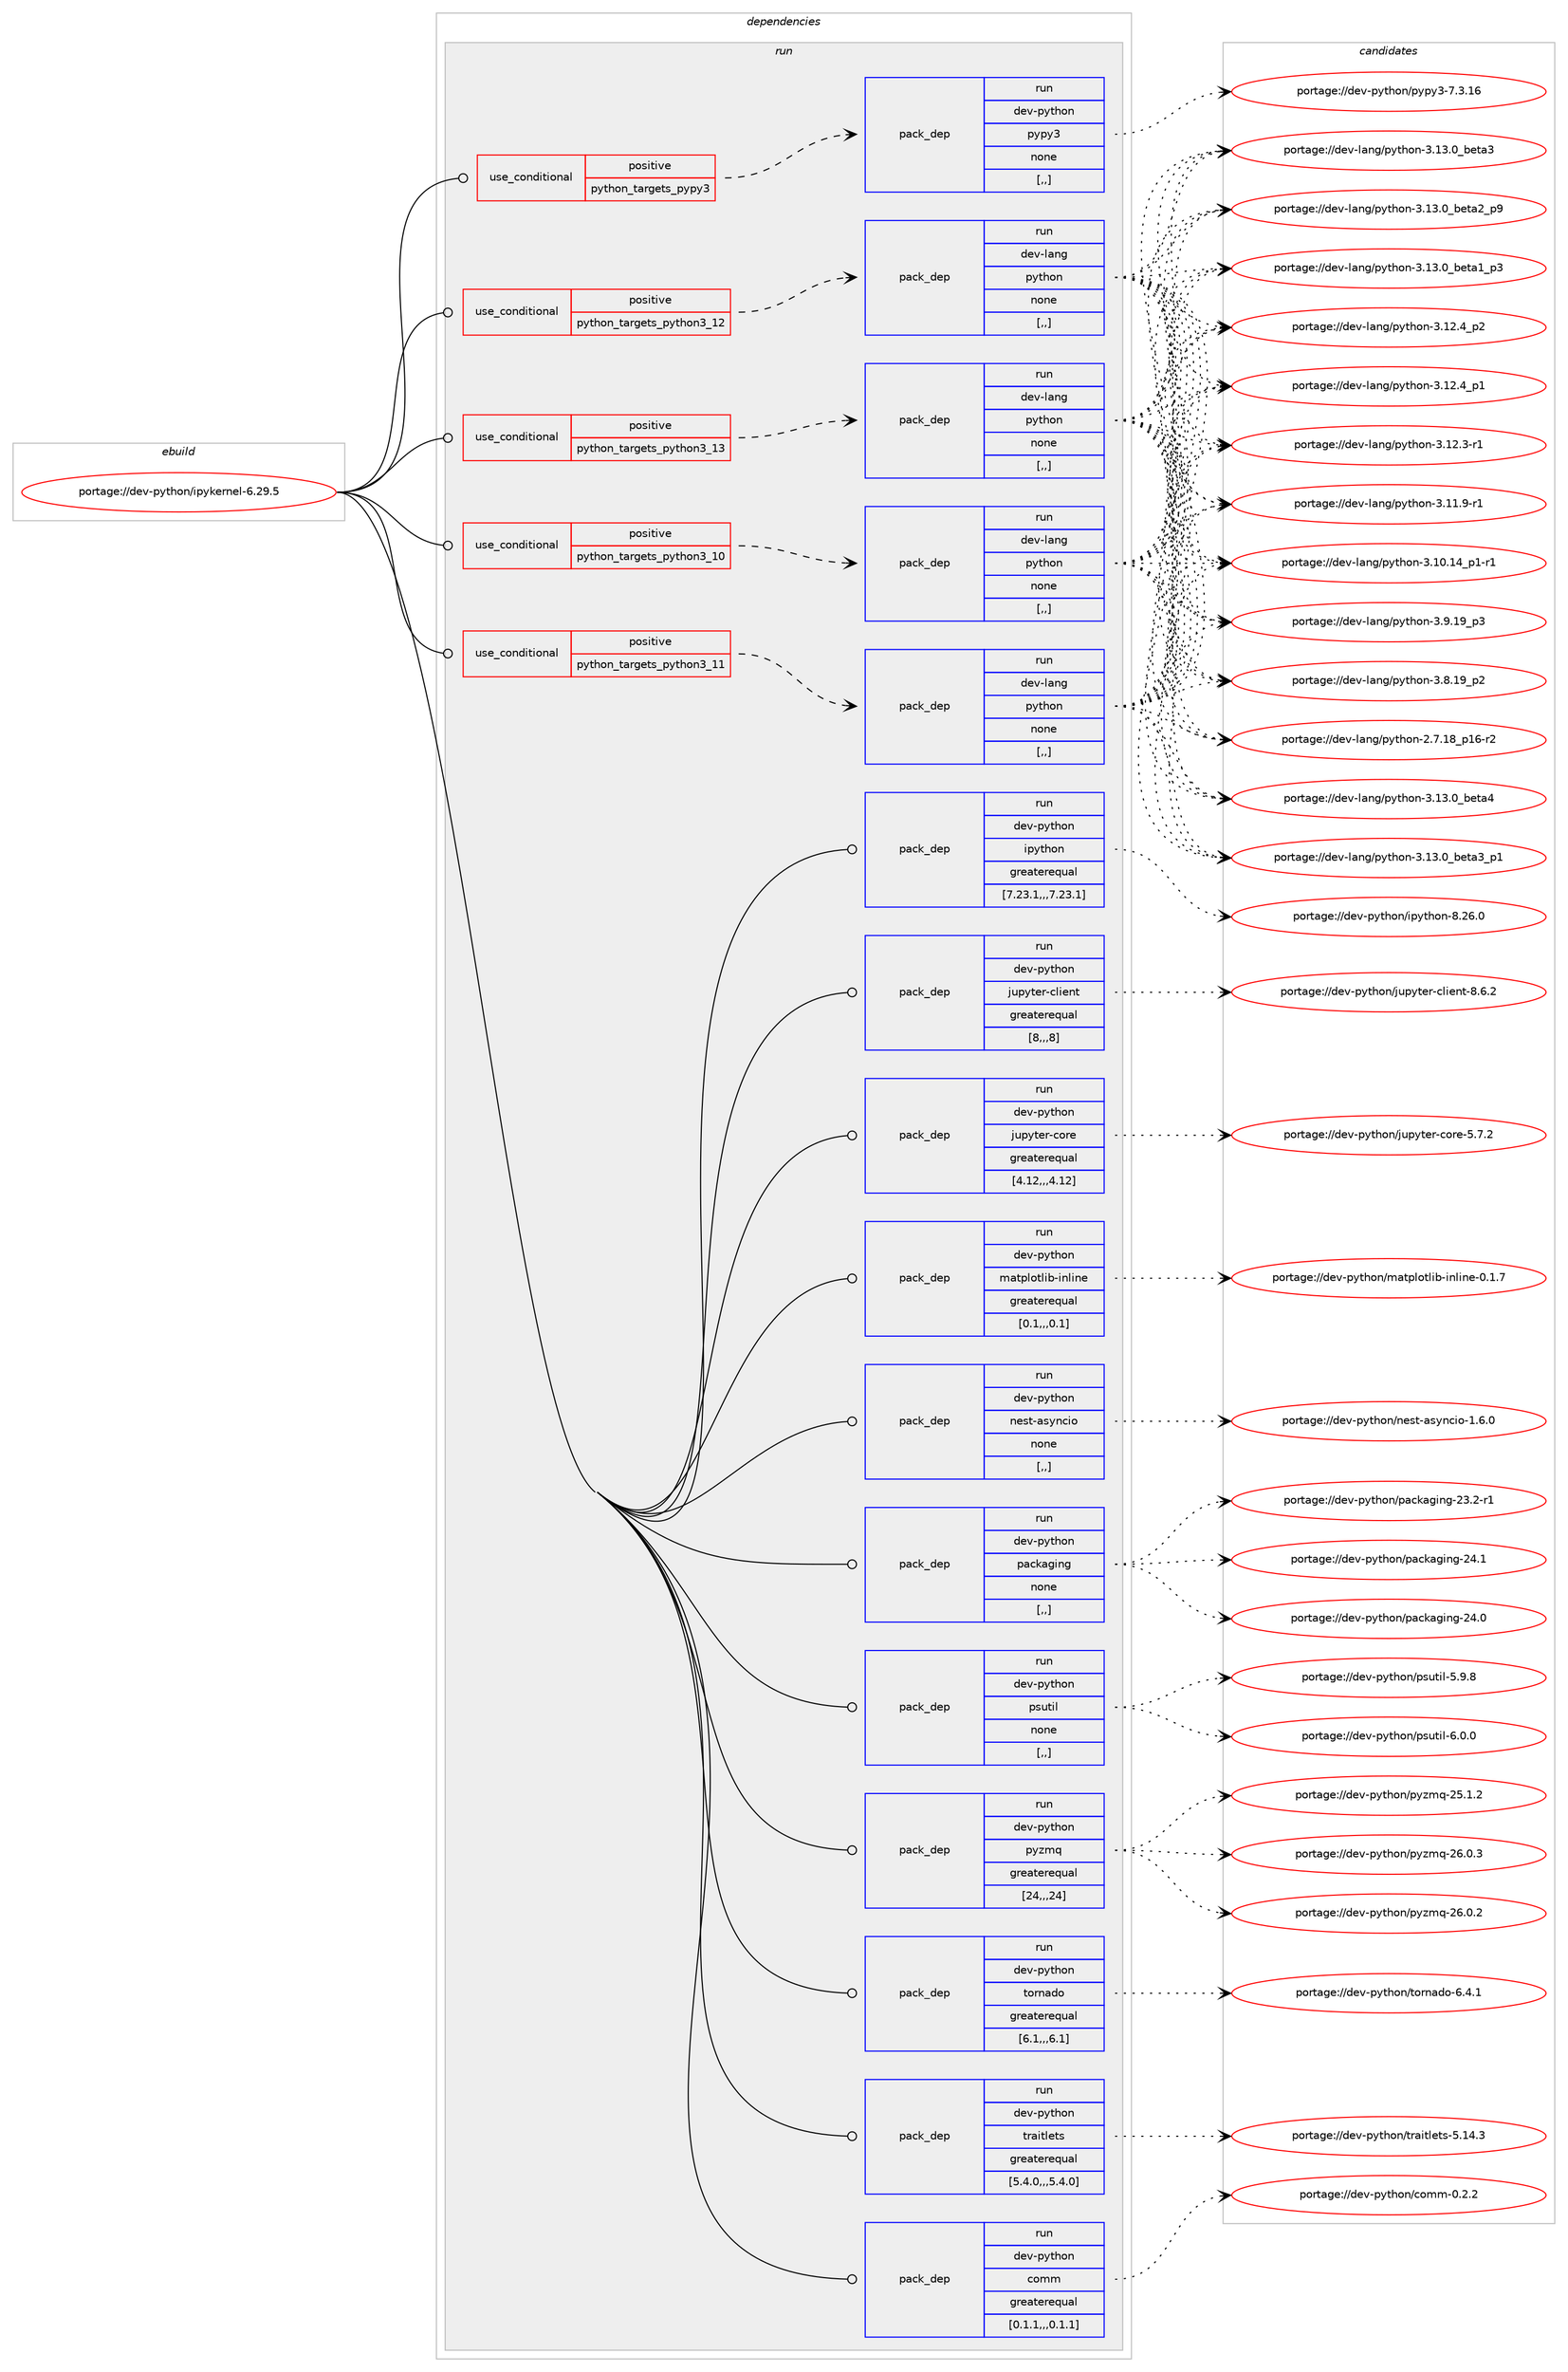 digraph prolog {

# *************
# Graph options
# *************

newrank=true;
concentrate=true;
compound=true;
graph [rankdir=LR,fontname=Helvetica,fontsize=10,ranksep=1.5];#, ranksep=2.5, nodesep=0.2];
edge  [arrowhead=vee];
node  [fontname=Helvetica,fontsize=10];

# **********
# The ebuild
# **********

subgraph cluster_leftcol {
color=gray;
label=<<i>ebuild</i>>;
id [label="portage://dev-python/ipykernel-6.29.5", color=red, width=4, href="../dev-python/ipykernel-6.29.5.svg"];
}

# ****************
# The dependencies
# ****************

subgraph cluster_midcol {
color=gray;
label=<<i>dependencies</i>>;
subgraph cluster_compile {
fillcolor="#eeeeee";
style=filled;
label=<<i>compile</i>>;
}
subgraph cluster_compileandrun {
fillcolor="#eeeeee";
style=filled;
label=<<i>compile and run</i>>;
}
subgraph cluster_run {
fillcolor="#eeeeee";
style=filled;
label=<<i>run</i>>;
subgraph cond33721 {
dependency148651 [label=<<TABLE BORDER="0" CELLBORDER="1" CELLSPACING="0" CELLPADDING="4"><TR><TD ROWSPAN="3" CELLPADDING="10">use_conditional</TD></TR><TR><TD>positive</TD></TR><TR><TD>python_targets_pypy3</TD></TR></TABLE>>, shape=none, color=red];
subgraph pack113681 {
dependency148652 [label=<<TABLE BORDER="0" CELLBORDER="1" CELLSPACING="0" CELLPADDING="4" WIDTH="220"><TR><TD ROWSPAN="6" CELLPADDING="30">pack_dep</TD></TR><TR><TD WIDTH="110">run</TD></TR><TR><TD>dev-python</TD></TR><TR><TD>pypy3</TD></TR><TR><TD>none</TD></TR><TR><TD>[,,]</TD></TR></TABLE>>, shape=none, color=blue];
}
dependency148651:e -> dependency148652:w [weight=20,style="dashed",arrowhead="vee"];
}
id:e -> dependency148651:w [weight=20,style="solid",arrowhead="odot"];
subgraph cond33722 {
dependency148653 [label=<<TABLE BORDER="0" CELLBORDER="1" CELLSPACING="0" CELLPADDING="4"><TR><TD ROWSPAN="3" CELLPADDING="10">use_conditional</TD></TR><TR><TD>positive</TD></TR><TR><TD>python_targets_python3_10</TD></TR></TABLE>>, shape=none, color=red];
subgraph pack113682 {
dependency148654 [label=<<TABLE BORDER="0" CELLBORDER="1" CELLSPACING="0" CELLPADDING="4" WIDTH="220"><TR><TD ROWSPAN="6" CELLPADDING="30">pack_dep</TD></TR><TR><TD WIDTH="110">run</TD></TR><TR><TD>dev-lang</TD></TR><TR><TD>python</TD></TR><TR><TD>none</TD></TR><TR><TD>[,,]</TD></TR></TABLE>>, shape=none, color=blue];
}
dependency148653:e -> dependency148654:w [weight=20,style="dashed",arrowhead="vee"];
}
id:e -> dependency148653:w [weight=20,style="solid",arrowhead="odot"];
subgraph cond33723 {
dependency148655 [label=<<TABLE BORDER="0" CELLBORDER="1" CELLSPACING="0" CELLPADDING="4"><TR><TD ROWSPAN="3" CELLPADDING="10">use_conditional</TD></TR><TR><TD>positive</TD></TR><TR><TD>python_targets_python3_11</TD></TR></TABLE>>, shape=none, color=red];
subgraph pack113683 {
dependency148656 [label=<<TABLE BORDER="0" CELLBORDER="1" CELLSPACING="0" CELLPADDING="4" WIDTH="220"><TR><TD ROWSPAN="6" CELLPADDING="30">pack_dep</TD></TR><TR><TD WIDTH="110">run</TD></TR><TR><TD>dev-lang</TD></TR><TR><TD>python</TD></TR><TR><TD>none</TD></TR><TR><TD>[,,]</TD></TR></TABLE>>, shape=none, color=blue];
}
dependency148655:e -> dependency148656:w [weight=20,style="dashed",arrowhead="vee"];
}
id:e -> dependency148655:w [weight=20,style="solid",arrowhead="odot"];
subgraph cond33724 {
dependency148657 [label=<<TABLE BORDER="0" CELLBORDER="1" CELLSPACING="0" CELLPADDING="4"><TR><TD ROWSPAN="3" CELLPADDING="10">use_conditional</TD></TR><TR><TD>positive</TD></TR><TR><TD>python_targets_python3_12</TD></TR></TABLE>>, shape=none, color=red];
subgraph pack113684 {
dependency148658 [label=<<TABLE BORDER="0" CELLBORDER="1" CELLSPACING="0" CELLPADDING="4" WIDTH="220"><TR><TD ROWSPAN="6" CELLPADDING="30">pack_dep</TD></TR><TR><TD WIDTH="110">run</TD></TR><TR><TD>dev-lang</TD></TR><TR><TD>python</TD></TR><TR><TD>none</TD></TR><TR><TD>[,,]</TD></TR></TABLE>>, shape=none, color=blue];
}
dependency148657:e -> dependency148658:w [weight=20,style="dashed",arrowhead="vee"];
}
id:e -> dependency148657:w [weight=20,style="solid",arrowhead="odot"];
subgraph cond33725 {
dependency148659 [label=<<TABLE BORDER="0" CELLBORDER="1" CELLSPACING="0" CELLPADDING="4"><TR><TD ROWSPAN="3" CELLPADDING="10">use_conditional</TD></TR><TR><TD>positive</TD></TR><TR><TD>python_targets_python3_13</TD></TR></TABLE>>, shape=none, color=red];
subgraph pack113685 {
dependency148660 [label=<<TABLE BORDER="0" CELLBORDER="1" CELLSPACING="0" CELLPADDING="4" WIDTH="220"><TR><TD ROWSPAN="6" CELLPADDING="30">pack_dep</TD></TR><TR><TD WIDTH="110">run</TD></TR><TR><TD>dev-lang</TD></TR><TR><TD>python</TD></TR><TR><TD>none</TD></TR><TR><TD>[,,]</TD></TR></TABLE>>, shape=none, color=blue];
}
dependency148659:e -> dependency148660:w [weight=20,style="dashed",arrowhead="vee"];
}
id:e -> dependency148659:w [weight=20,style="solid",arrowhead="odot"];
subgraph pack113686 {
dependency148661 [label=<<TABLE BORDER="0" CELLBORDER="1" CELLSPACING="0" CELLPADDING="4" WIDTH="220"><TR><TD ROWSPAN="6" CELLPADDING="30">pack_dep</TD></TR><TR><TD WIDTH="110">run</TD></TR><TR><TD>dev-python</TD></TR><TR><TD>comm</TD></TR><TR><TD>greaterequal</TD></TR><TR><TD>[0.1.1,,,0.1.1]</TD></TR></TABLE>>, shape=none, color=blue];
}
id:e -> dependency148661:w [weight=20,style="solid",arrowhead="odot"];
subgraph pack113687 {
dependency148662 [label=<<TABLE BORDER="0" CELLBORDER="1" CELLSPACING="0" CELLPADDING="4" WIDTH="220"><TR><TD ROWSPAN="6" CELLPADDING="30">pack_dep</TD></TR><TR><TD WIDTH="110">run</TD></TR><TR><TD>dev-python</TD></TR><TR><TD>ipython</TD></TR><TR><TD>greaterequal</TD></TR><TR><TD>[7.23.1,,,7.23.1]</TD></TR></TABLE>>, shape=none, color=blue];
}
id:e -> dependency148662:w [weight=20,style="solid",arrowhead="odot"];
subgraph pack113688 {
dependency148663 [label=<<TABLE BORDER="0" CELLBORDER="1" CELLSPACING="0" CELLPADDING="4" WIDTH="220"><TR><TD ROWSPAN="6" CELLPADDING="30">pack_dep</TD></TR><TR><TD WIDTH="110">run</TD></TR><TR><TD>dev-python</TD></TR><TR><TD>jupyter-client</TD></TR><TR><TD>greaterequal</TD></TR><TR><TD>[8,,,8]</TD></TR></TABLE>>, shape=none, color=blue];
}
id:e -> dependency148663:w [weight=20,style="solid",arrowhead="odot"];
subgraph pack113689 {
dependency148664 [label=<<TABLE BORDER="0" CELLBORDER="1" CELLSPACING="0" CELLPADDING="4" WIDTH="220"><TR><TD ROWSPAN="6" CELLPADDING="30">pack_dep</TD></TR><TR><TD WIDTH="110">run</TD></TR><TR><TD>dev-python</TD></TR><TR><TD>jupyter-core</TD></TR><TR><TD>greaterequal</TD></TR><TR><TD>[4.12,,,4.12]</TD></TR></TABLE>>, shape=none, color=blue];
}
id:e -> dependency148664:w [weight=20,style="solid",arrowhead="odot"];
subgraph pack113690 {
dependency148665 [label=<<TABLE BORDER="0" CELLBORDER="1" CELLSPACING="0" CELLPADDING="4" WIDTH="220"><TR><TD ROWSPAN="6" CELLPADDING="30">pack_dep</TD></TR><TR><TD WIDTH="110">run</TD></TR><TR><TD>dev-python</TD></TR><TR><TD>matplotlib-inline</TD></TR><TR><TD>greaterequal</TD></TR><TR><TD>[0.1,,,0.1]</TD></TR></TABLE>>, shape=none, color=blue];
}
id:e -> dependency148665:w [weight=20,style="solid",arrowhead="odot"];
subgraph pack113691 {
dependency148666 [label=<<TABLE BORDER="0" CELLBORDER="1" CELLSPACING="0" CELLPADDING="4" WIDTH="220"><TR><TD ROWSPAN="6" CELLPADDING="30">pack_dep</TD></TR><TR><TD WIDTH="110">run</TD></TR><TR><TD>dev-python</TD></TR><TR><TD>nest-asyncio</TD></TR><TR><TD>none</TD></TR><TR><TD>[,,]</TD></TR></TABLE>>, shape=none, color=blue];
}
id:e -> dependency148666:w [weight=20,style="solid",arrowhead="odot"];
subgraph pack113692 {
dependency148667 [label=<<TABLE BORDER="0" CELLBORDER="1" CELLSPACING="0" CELLPADDING="4" WIDTH="220"><TR><TD ROWSPAN="6" CELLPADDING="30">pack_dep</TD></TR><TR><TD WIDTH="110">run</TD></TR><TR><TD>dev-python</TD></TR><TR><TD>packaging</TD></TR><TR><TD>none</TD></TR><TR><TD>[,,]</TD></TR></TABLE>>, shape=none, color=blue];
}
id:e -> dependency148667:w [weight=20,style="solid",arrowhead="odot"];
subgraph pack113693 {
dependency148668 [label=<<TABLE BORDER="0" CELLBORDER="1" CELLSPACING="0" CELLPADDING="4" WIDTH="220"><TR><TD ROWSPAN="6" CELLPADDING="30">pack_dep</TD></TR><TR><TD WIDTH="110">run</TD></TR><TR><TD>dev-python</TD></TR><TR><TD>psutil</TD></TR><TR><TD>none</TD></TR><TR><TD>[,,]</TD></TR></TABLE>>, shape=none, color=blue];
}
id:e -> dependency148668:w [weight=20,style="solid",arrowhead="odot"];
subgraph pack113694 {
dependency148669 [label=<<TABLE BORDER="0" CELLBORDER="1" CELLSPACING="0" CELLPADDING="4" WIDTH="220"><TR><TD ROWSPAN="6" CELLPADDING="30">pack_dep</TD></TR><TR><TD WIDTH="110">run</TD></TR><TR><TD>dev-python</TD></TR><TR><TD>pyzmq</TD></TR><TR><TD>greaterequal</TD></TR><TR><TD>[24,,,24]</TD></TR></TABLE>>, shape=none, color=blue];
}
id:e -> dependency148669:w [weight=20,style="solid",arrowhead="odot"];
subgraph pack113695 {
dependency148670 [label=<<TABLE BORDER="0" CELLBORDER="1" CELLSPACING="0" CELLPADDING="4" WIDTH="220"><TR><TD ROWSPAN="6" CELLPADDING="30">pack_dep</TD></TR><TR><TD WIDTH="110">run</TD></TR><TR><TD>dev-python</TD></TR><TR><TD>tornado</TD></TR><TR><TD>greaterequal</TD></TR><TR><TD>[6.1,,,6.1]</TD></TR></TABLE>>, shape=none, color=blue];
}
id:e -> dependency148670:w [weight=20,style="solid",arrowhead="odot"];
subgraph pack113696 {
dependency148671 [label=<<TABLE BORDER="0" CELLBORDER="1" CELLSPACING="0" CELLPADDING="4" WIDTH="220"><TR><TD ROWSPAN="6" CELLPADDING="30">pack_dep</TD></TR><TR><TD WIDTH="110">run</TD></TR><TR><TD>dev-python</TD></TR><TR><TD>traitlets</TD></TR><TR><TD>greaterequal</TD></TR><TR><TD>[5.4.0,,,5.4.0]</TD></TR></TABLE>>, shape=none, color=blue];
}
id:e -> dependency148671:w [weight=20,style="solid",arrowhead="odot"];
}
}

# **************
# The candidates
# **************

subgraph cluster_choices {
rank=same;
color=gray;
label=<<i>candidates</i>>;

subgraph choice113681 {
color=black;
nodesep=1;
choice10010111845112121116104111110471121211121215145554651464954 [label="portage://dev-python/pypy3-7.3.16", color=red, width=4,href="../dev-python/pypy3-7.3.16.svg"];
dependency148652:e -> choice10010111845112121116104111110471121211121215145554651464954:w [style=dotted,weight="100"];
}
subgraph choice113682 {
color=black;
nodesep=1;
choice1001011184510897110103471121211161041111104551464951464895981011169752 [label="portage://dev-lang/python-3.13.0_beta4", color=red, width=4,href="../dev-lang/python-3.13.0_beta4.svg"];
choice10010111845108971101034711212111610411111045514649514648959810111697519511249 [label="portage://dev-lang/python-3.13.0_beta3_p1", color=red, width=4,href="../dev-lang/python-3.13.0_beta3_p1.svg"];
choice1001011184510897110103471121211161041111104551464951464895981011169751 [label="portage://dev-lang/python-3.13.0_beta3", color=red, width=4,href="../dev-lang/python-3.13.0_beta3.svg"];
choice10010111845108971101034711212111610411111045514649514648959810111697509511257 [label="portage://dev-lang/python-3.13.0_beta2_p9", color=red, width=4,href="../dev-lang/python-3.13.0_beta2_p9.svg"];
choice10010111845108971101034711212111610411111045514649514648959810111697499511251 [label="portage://dev-lang/python-3.13.0_beta1_p3", color=red, width=4,href="../dev-lang/python-3.13.0_beta1_p3.svg"];
choice100101118451089711010347112121116104111110455146495046529511250 [label="portage://dev-lang/python-3.12.4_p2", color=red, width=4,href="../dev-lang/python-3.12.4_p2.svg"];
choice100101118451089711010347112121116104111110455146495046529511249 [label="portage://dev-lang/python-3.12.4_p1", color=red, width=4,href="../dev-lang/python-3.12.4_p1.svg"];
choice100101118451089711010347112121116104111110455146495046514511449 [label="portage://dev-lang/python-3.12.3-r1", color=red, width=4,href="../dev-lang/python-3.12.3-r1.svg"];
choice100101118451089711010347112121116104111110455146494946574511449 [label="portage://dev-lang/python-3.11.9-r1", color=red, width=4,href="../dev-lang/python-3.11.9-r1.svg"];
choice100101118451089711010347112121116104111110455146494846495295112494511449 [label="portage://dev-lang/python-3.10.14_p1-r1", color=red, width=4,href="../dev-lang/python-3.10.14_p1-r1.svg"];
choice100101118451089711010347112121116104111110455146574649579511251 [label="portage://dev-lang/python-3.9.19_p3", color=red, width=4,href="../dev-lang/python-3.9.19_p3.svg"];
choice100101118451089711010347112121116104111110455146564649579511250 [label="portage://dev-lang/python-3.8.19_p2", color=red, width=4,href="../dev-lang/python-3.8.19_p2.svg"];
choice100101118451089711010347112121116104111110455046554649569511249544511450 [label="portage://dev-lang/python-2.7.18_p16-r2", color=red, width=4,href="../dev-lang/python-2.7.18_p16-r2.svg"];
dependency148654:e -> choice1001011184510897110103471121211161041111104551464951464895981011169752:w [style=dotted,weight="100"];
dependency148654:e -> choice10010111845108971101034711212111610411111045514649514648959810111697519511249:w [style=dotted,weight="100"];
dependency148654:e -> choice1001011184510897110103471121211161041111104551464951464895981011169751:w [style=dotted,weight="100"];
dependency148654:e -> choice10010111845108971101034711212111610411111045514649514648959810111697509511257:w [style=dotted,weight="100"];
dependency148654:e -> choice10010111845108971101034711212111610411111045514649514648959810111697499511251:w [style=dotted,weight="100"];
dependency148654:e -> choice100101118451089711010347112121116104111110455146495046529511250:w [style=dotted,weight="100"];
dependency148654:e -> choice100101118451089711010347112121116104111110455146495046529511249:w [style=dotted,weight="100"];
dependency148654:e -> choice100101118451089711010347112121116104111110455146495046514511449:w [style=dotted,weight="100"];
dependency148654:e -> choice100101118451089711010347112121116104111110455146494946574511449:w [style=dotted,weight="100"];
dependency148654:e -> choice100101118451089711010347112121116104111110455146494846495295112494511449:w [style=dotted,weight="100"];
dependency148654:e -> choice100101118451089711010347112121116104111110455146574649579511251:w [style=dotted,weight="100"];
dependency148654:e -> choice100101118451089711010347112121116104111110455146564649579511250:w [style=dotted,weight="100"];
dependency148654:e -> choice100101118451089711010347112121116104111110455046554649569511249544511450:w [style=dotted,weight="100"];
}
subgraph choice113683 {
color=black;
nodesep=1;
choice1001011184510897110103471121211161041111104551464951464895981011169752 [label="portage://dev-lang/python-3.13.0_beta4", color=red, width=4,href="../dev-lang/python-3.13.0_beta4.svg"];
choice10010111845108971101034711212111610411111045514649514648959810111697519511249 [label="portage://dev-lang/python-3.13.0_beta3_p1", color=red, width=4,href="../dev-lang/python-3.13.0_beta3_p1.svg"];
choice1001011184510897110103471121211161041111104551464951464895981011169751 [label="portage://dev-lang/python-3.13.0_beta3", color=red, width=4,href="../dev-lang/python-3.13.0_beta3.svg"];
choice10010111845108971101034711212111610411111045514649514648959810111697509511257 [label="portage://dev-lang/python-3.13.0_beta2_p9", color=red, width=4,href="../dev-lang/python-3.13.0_beta2_p9.svg"];
choice10010111845108971101034711212111610411111045514649514648959810111697499511251 [label="portage://dev-lang/python-3.13.0_beta1_p3", color=red, width=4,href="../dev-lang/python-3.13.0_beta1_p3.svg"];
choice100101118451089711010347112121116104111110455146495046529511250 [label="portage://dev-lang/python-3.12.4_p2", color=red, width=4,href="../dev-lang/python-3.12.4_p2.svg"];
choice100101118451089711010347112121116104111110455146495046529511249 [label="portage://dev-lang/python-3.12.4_p1", color=red, width=4,href="../dev-lang/python-3.12.4_p1.svg"];
choice100101118451089711010347112121116104111110455146495046514511449 [label="portage://dev-lang/python-3.12.3-r1", color=red, width=4,href="../dev-lang/python-3.12.3-r1.svg"];
choice100101118451089711010347112121116104111110455146494946574511449 [label="portage://dev-lang/python-3.11.9-r1", color=red, width=4,href="../dev-lang/python-3.11.9-r1.svg"];
choice100101118451089711010347112121116104111110455146494846495295112494511449 [label="portage://dev-lang/python-3.10.14_p1-r1", color=red, width=4,href="../dev-lang/python-3.10.14_p1-r1.svg"];
choice100101118451089711010347112121116104111110455146574649579511251 [label="portage://dev-lang/python-3.9.19_p3", color=red, width=4,href="../dev-lang/python-3.9.19_p3.svg"];
choice100101118451089711010347112121116104111110455146564649579511250 [label="portage://dev-lang/python-3.8.19_p2", color=red, width=4,href="../dev-lang/python-3.8.19_p2.svg"];
choice100101118451089711010347112121116104111110455046554649569511249544511450 [label="portage://dev-lang/python-2.7.18_p16-r2", color=red, width=4,href="../dev-lang/python-2.7.18_p16-r2.svg"];
dependency148656:e -> choice1001011184510897110103471121211161041111104551464951464895981011169752:w [style=dotted,weight="100"];
dependency148656:e -> choice10010111845108971101034711212111610411111045514649514648959810111697519511249:w [style=dotted,weight="100"];
dependency148656:e -> choice1001011184510897110103471121211161041111104551464951464895981011169751:w [style=dotted,weight="100"];
dependency148656:e -> choice10010111845108971101034711212111610411111045514649514648959810111697509511257:w [style=dotted,weight="100"];
dependency148656:e -> choice10010111845108971101034711212111610411111045514649514648959810111697499511251:w [style=dotted,weight="100"];
dependency148656:e -> choice100101118451089711010347112121116104111110455146495046529511250:w [style=dotted,weight="100"];
dependency148656:e -> choice100101118451089711010347112121116104111110455146495046529511249:w [style=dotted,weight="100"];
dependency148656:e -> choice100101118451089711010347112121116104111110455146495046514511449:w [style=dotted,weight="100"];
dependency148656:e -> choice100101118451089711010347112121116104111110455146494946574511449:w [style=dotted,weight="100"];
dependency148656:e -> choice100101118451089711010347112121116104111110455146494846495295112494511449:w [style=dotted,weight="100"];
dependency148656:e -> choice100101118451089711010347112121116104111110455146574649579511251:w [style=dotted,weight="100"];
dependency148656:e -> choice100101118451089711010347112121116104111110455146564649579511250:w [style=dotted,weight="100"];
dependency148656:e -> choice100101118451089711010347112121116104111110455046554649569511249544511450:w [style=dotted,weight="100"];
}
subgraph choice113684 {
color=black;
nodesep=1;
choice1001011184510897110103471121211161041111104551464951464895981011169752 [label="portage://dev-lang/python-3.13.0_beta4", color=red, width=4,href="../dev-lang/python-3.13.0_beta4.svg"];
choice10010111845108971101034711212111610411111045514649514648959810111697519511249 [label="portage://dev-lang/python-3.13.0_beta3_p1", color=red, width=4,href="../dev-lang/python-3.13.0_beta3_p1.svg"];
choice1001011184510897110103471121211161041111104551464951464895981011169751 [label="portage://dev-lang/python-3.13.0_beta3", color=red, width=4,href="../dev-lang/python-3.13.0_beta3.svg"];
choice10010111845108971101034711212111610411111045514649514648959810111697509511257 [label="portage://dev-lang/python-3.13.0_beta2_p9", color=red, width=4,href="../dev-lang/python-3.13.0_beta2_p9.svg"];
choice10010111845108971101034711212111610411111045514649514648959810111697499511251 [label="portage://dev-lang/python-3.13.0_beta1_p3", color=red, width=4,href="../dev-lang/python-3.13.0_beta1_p3.svg"];
choice100101118451089711010347112121116104111110455146495046529511250 [label="portage://dev-lang/python-3.12.4_p2", color=red, width=4,href="../dev-lang/python-3.12.4_p2.svg"];
choice100101118451089711010347112121116104111110455146495046529511249 [label="portage://dev-lang/python-3.12.4_p1", color=red, width=4,href="../dev-lang/python-3.12.4_p1.svg"];
choice100101118451089711010347112121116104111110455146495046514511449 [label="portage://dev-lang/python-3.12.3-r1", color=red, width=4,href="../dev-lang/python-3.12.3-r1.svg"];
choice100101118451089711010347112121116104111110455146494946574511449 [label="portage://dev-lang/python-3.11.9-r1", color=red, width=4,href="../dev-lang/python-3.11.9-r1.svg"];
choice100101118451089711010347112121116104111110455146494846495295112494511449 [label="portage://dev-lang/python-3.10.14_p1-r1", color=red, width=4,href="../dev-lang/python-3.10.14_p1-r1.svg"];
choice100101118451089711010347112121116104111110455146574649579511251 [label="portage://dev-lang/python-3.9.19_p3", color=red, width=4,href="../dev-lang/python-3.9.19_p3.svg"];
choice100101118451089711010347112121116104111110455146564649579511250 [label="portage://dev-lang/python-3.8.19_p2", color=red, width=4,href="../dev-lang/python-3.8.19_p2.svg"];
choice100101118451089711010347112121116104111110455046554649569511249544511450 [label="portage://dev-lang/python-2.7.18_p16-r2", color=red, width=4,href="../dev-lang/python-2.7.18_p16-r2.svg"];
dependency148658:e -> choice1001011184510897110103471121211161041111104551464951464895981011169752:w [style=dotted,weight="100"];
dependency148658:e -> choice10010111845108971101034711212111610411111045514649514648959810111697519511249:w [style=dotted,weight="100"];
dependency148658:e -> choice1001011184510897110103471121211161041111104551464951464895981011169751:w [style=dotted,weight="100"];
dependency148658:e -> choice10010111845108971101034711212111610411111045514649514648959810111697509511257:w [style=dotted,weight="100"];
dependency148658:e -> choice10010111845108971101034711212111610411111045514649514648959810111697499511251:w [style=dotted,weight="100"];
dependency148658:e -> choice100101118451089711010347112121116104111110455146495046529511250:w [style=dotted,weight="100"];
dependency148658:e -> choice100101118451089711010347112121116104111110455146495046529511249:w [style=dotted,weight="100"];
dependency148658:e -> choice100101118451089711010347112121116104111110455146495046514511449:w [style=dotted,weight="100"];
dependency148658:e -> choice100101118451089711010347112121116104111110455146494946574511449:w [style=dotted,weight="100"];
dependency148658:e -> choice100101118451089711010347112121116104111110455146494846495295112494511449:w [style=dotted,weight="100"];
dependency148658:e -> choice100101118451089711010347112121116104111110455146574649579511251:w [style=dotted,weight="100"];
dependency148658:e -> choice100101118451089711010347112121116104111110455146564649579511250:w [style=dotted,weight="100"];
dependency148658:e -> choice100101118451089711010347112121116104111110455046554649569511249544511450:w [style=dotted,weight="100"];
}
subgraph choice113685 {
color=black;
nodesep=1;
choice1001011184510897110103471121211161041111104551464951464895981011169752 [label="portage://dev-lang/python-3.13.0_beta4", color=red, width=4,href="../dev-lang/python-3.13.0_beta4.svg"];
choice10010111845108971101034711212111610411111045514649514648959810111697519511249 [label="portage://dev-lang/python-3.13.0_beta3_p1", color=red, width=4,href="../dev-lang/python-3.13.0_beta3_p1.svg"];
choice1001011184510897110103471121211161041111104551464951464895981011169751 [label="portage://dev-lang/python-3.13.0_beta3", color=red, width=4,href="../dev-lang/python-3.13.0_beta3.svg"];
choice10010111845108971101034711212111610411111045514649514648959810111697509511257 [label="portage://dev-lang/python-3.13.0_beta2_p9", color=red, width=4,href="../dev-lang/python-3.13.0_beta2_p9.svg"];
choice10010111845108971101034711212111610411111045514649514648959810111697499511251 [label="portage://dev-lang/python-3.13.0_beta1_p3", color=red, width=4,href="../dev-lang/python-3.13.0_beta1_p3.svg"];
choice100101118451089711010347112121116104111110455146495046529511250 [label="portage://dev-lang/python-3.12.4_p2", color=red, width=4,href="../dev-lang/python-3.12.4_p2.svg"];
choice100101118451089711010347112121116104111110455146495046529511249 [label="portage://dev-lang/python-3.12.4_p1", color=red, width=4,href="../dev-lang/python-3.12.4_p1.svg"];
choice100101118451089711010347112121116104111110455146495046514511449 [label="portage://dev-lang/python-3.12.3-r1", color=red, width=4,href="../dev-lang/python-3.12.3-r1.svg"];
choice100101118451089711010347112121116104111110455146494946574511449 [label="portage://dev-lang/python-3.11.9-r1", color=red, width=4,href="../dev-lang/python-3.11.9-r1.svg"];
choice100101118451089711010347112121116104111110455146494846495295112494511449 [label="portage://dev-lang/python-3.10.14_p1-r1", color=red, width=4,href="../dev-lang/python-3.10.14_p1-r1.svg"];
choice100101118451089711010347112121116104111110455146574649579511251 [label="portage://dev-lang/python-3.9.19_p3", color=red, width=4,href="../dev-lang/python-3.9.19_p3.svg"];
choice100101118451089711010347112121116104111110455146564649579511250 [label="portage://dev-lang/python-3.8.19_p2", color=red, width=4,href="../dev-lang/python-3.8.19_p2.svg"];
choice100101118451089711010347112121116104111110455046554649569511249544511450 [label="portage://dev-lang/python-2.7.18_p16-r2", color=red, width=4,href="../dev-lang/python-2.7.18_p16-r2.svg"];
dependency148660:e -> choice1001011184510897110103471121211161041111104551464951464895981011169752:w [style=dotted,weight="100"];
dependency148660:e -> choice10010111845108971101034711212111610411111045514649514648959810111697519511249:w [style=dotted,weight="100"];
dependency148660:e -> choice1001011184510897110103471121211161041111104551464951464895981011169751:w [style=dotted,weight="100"];
dependency148660:e -> choice10010111845108971101034711212111610411111045514649514648959810111697509511257:w [style=dotted,weight="100"];
dependency148660:e -> choice10010111845108971101034711212111610411111045514649514648959810111697499511251:w [style=dotted,weight="100"];
dependency148660:e -> choice100101118451089711010347112121116104111110455146495046529511250:w [style=dotted,weight="100"];
dependency148660:e -> choice100101118451089711010347112121116104111110455146495046529511249:w [style=dotted,weight="100"];
dependency148660:e -> choice100101118451089711010347112121116104111110455146495046514511449:w [style=dotted,weight="100"];
dependency148660:e -> choice100101118451089711010347112121116104111110455146494946574511449:w [style=dotted,weight="100"];
dependency148660:e -> choice100101118451089711010347112121116104111110455146494846495295112494511449:w [style=dotted,weight="100"];
dependency148660:e -> choice100101118451089711010347112121116104111110455146574649579511251:w [style=dotted,weight="100"];
dependency148660:e -> choice100101118451089711010347112121116104111110455146564649579511250:w [style=dotted,weight="100"];
dependency148660:e -> choice100101118451089711010347112121116104111110455046554649569511249544511450:w [style=dotted,weight="100"];
}
subgraph choice113686 {
color=black;
nodesep=1;
choice100101118451121211161041111104799111109109454846504650 [label="portage://dev-python/comm-0.2.2", color=red, width=4,href="../dev-python/comm-0.2.2.svg"];
dependency148661:e -> choice100101118451121211161041111104799111109109454846504650:w [style=dotted,weight="100"];
}
subgraph choice113687 {
color=black;
nodesep=1;
choice100101118451121211161041111104710511212111610411111045564650544648 [label="portage://dev-python/ipython-8.26.0", color=red, width=4,href="../dev-python/ipython-8.26.0.svg"];
dependency148662:e -> choice100101118451121211161041111104710511212111610411111045564650544648:w [style=dotted,weight="100"];
}
subgraph choice113688 {
color=black;
nodesep=1;
choice10010111845112121116104111110471061171121211161011144599108105101110116455646544650 [label="portage://dev-python/jupyter-client-8.6.2", color=red, width=4,href="../dev-python/jupyter-client-8.6.2.svg"];
dependency148663:e -> choice10010111845112121116104111110471061171121211161011144599108105101110116455646544650:w [style=dotted,weight="100"];
}
subgraph choice113689 {
color=black;
nodesep=1;
choice10010111845112121116104111110471061171121211161011144599111114101455346554650 [label="portage://dev-python/jupyter-core-5.7.2", color=red, width=4,href="../dev-python/jupyter-core-5.7.2.svg"];
dependency148664:e -> choice10010111845112121116104111110471061171121211161011144599111114101455346554650:w [style=dotted,weight="100"];
}
subgraph choice113690 {
color=black;
nodesep=1;
choice1001011184511212111610411111047109971161121081111161081059845105110108105110101454846494655 [label="portage://dev-python/matplotlib-inline-0.1.7", color=red, width=4,href="../dev-python/matplotlib-inline-0.1.7.svg"];
dependency148665:e -> choice1001011184511212111610411111047109971161121081111161081059845105110108105110101454846494655:w [style=dotted,weight="100"];
}
subgraph choice113691 {
color=black;
nodesep=1;
choice1001011184511212111610411111047110101115116459711512111099105111454946544648 [label="portage://dev-python/nest-asyncio-1.6.0", color=red, width=4,href="../dev-python/nest-asyncio-1.6.0.svg"];
dependency148666:e -> choice1001011184511212111610411111047110101115116459711512111099105111454946544648:w [style=dotted,weight="100"];
}
subgraph choice113692 {
color=black;
nodesep=1;
choice10010111845112121116104111110471129799107971031051101034550524649 [label="portage://dev-python/packaging-24.1", color=red, width=4,href="../dev-python/packaging-24.1.svg"];
choice10010111845112121116104111110471129799107971031051101034550524648 [label="portage://dev-python/packaging-24.0", color=red, width=4,href="../dev-python/packaging-24.0.svg"];
choice100101118451121211161041111104711297991079710310511010345505146504511449 [label="portage://dev-python/packaging-23.2-r1", color=red, width=4,href="../dev-python/packaging-23.2-r1.svg"];
dependency148667:e -> choice10010111845112121116104111110471129799107971031051101034550524649:w [style=dotted,weight="100"];
dependency148667:e -> choice10010111845112121116104111110471129799107971031051101034550524648:w [style=dotted,weight="100"];
dependency148667:e -> choice100101118451121211161041111104711297991079710310511010345505146504511449:w [style=dotted,weight="100"];
}
subgraph choice113693 {
color=black;
nodesep=1;
choice1001011184511212111610411111047112115117116105108455446484648 [label="portage://dev-python/psutil-6.0.0", color=red, width=4,href="../dev-python/psutil-6.0.0.svg"];
choice1001011184511212111610411111047112115117116105108455346574656 [label="portage://dev-python/psutil-5.9.8", color=red, width=4,href="../dev-python/psutil-5.9.8.svg"];
dependency148668:e -> choice1001011184511212111610411111047112115117116105108455446484648:w [style=dotted,weight="100"];
dependency148668:e -> choice1001011184511212111610411111047112115117116105108455346574656:w [style=dotted,weight="100"];
}
subgraph choice113694 {
color=black;
nodesep=1;
choice100101118451121211161041111104711212112210911345505446484651 [label="portage://dev-python/pyzmq-26.0.3", color=red, width=4,href="../dev-python/pyzmq-26.0.3.svg"];
choice100101118451121211161041111104711212112210911345505446484650 [label="portage://dev-python/pyzmq-26.0.2", color=red, width=4,href="../dev-python/pyzmq-26.0.2.svg"];
choice100101118451121211161041111104711212112210911345505346494650 [label="portage://dev-python/pyzmq-25.1.2", color=red, width=4,href="../dev-python/pyzmq-25.1.2.svg"];
dependency148669:e -> choice100101118451121211161041111104711212112210911345505446484651:w [style=dotted,weight="100"];
dependency148669:e -> choice100101118451121211161041111104711212112210911345505446484650:w [style=dotted,weight="100"];
dependency148669:e -> choice100101118451121211161041111104711212112210911345505346494650:w [style=dotted,weight="100"];
}
subgraph choice113695 {
color=black;
nodesep=1;
choice100101118451121211161041111104711611111411097100111455446524649 [label="portage://dev-python/tornado-6.4.1", color=red, width=4,href="../dev-python/tornado-6.4.1.svg"];
dependency148670:e -> choice100101118451121211161041111104711611111411097100111455446524649:w [style=dotted,weight="100"];
}
subgraph choice113696 {
color=black;
nodesep=1;
choice10010111845112121116104111110471161149710511610810111611545534649524651 [label="portage://dev-python/traitlets-5.14.3", color=red, width=4,href="../dev-python/traitlets-5.14.3.svg"];
dependency148671:e -> choice10010111845112121116104111110471161149710511610810111611545534649524651:w [style=dotted,weight="100"];
}
}

}
